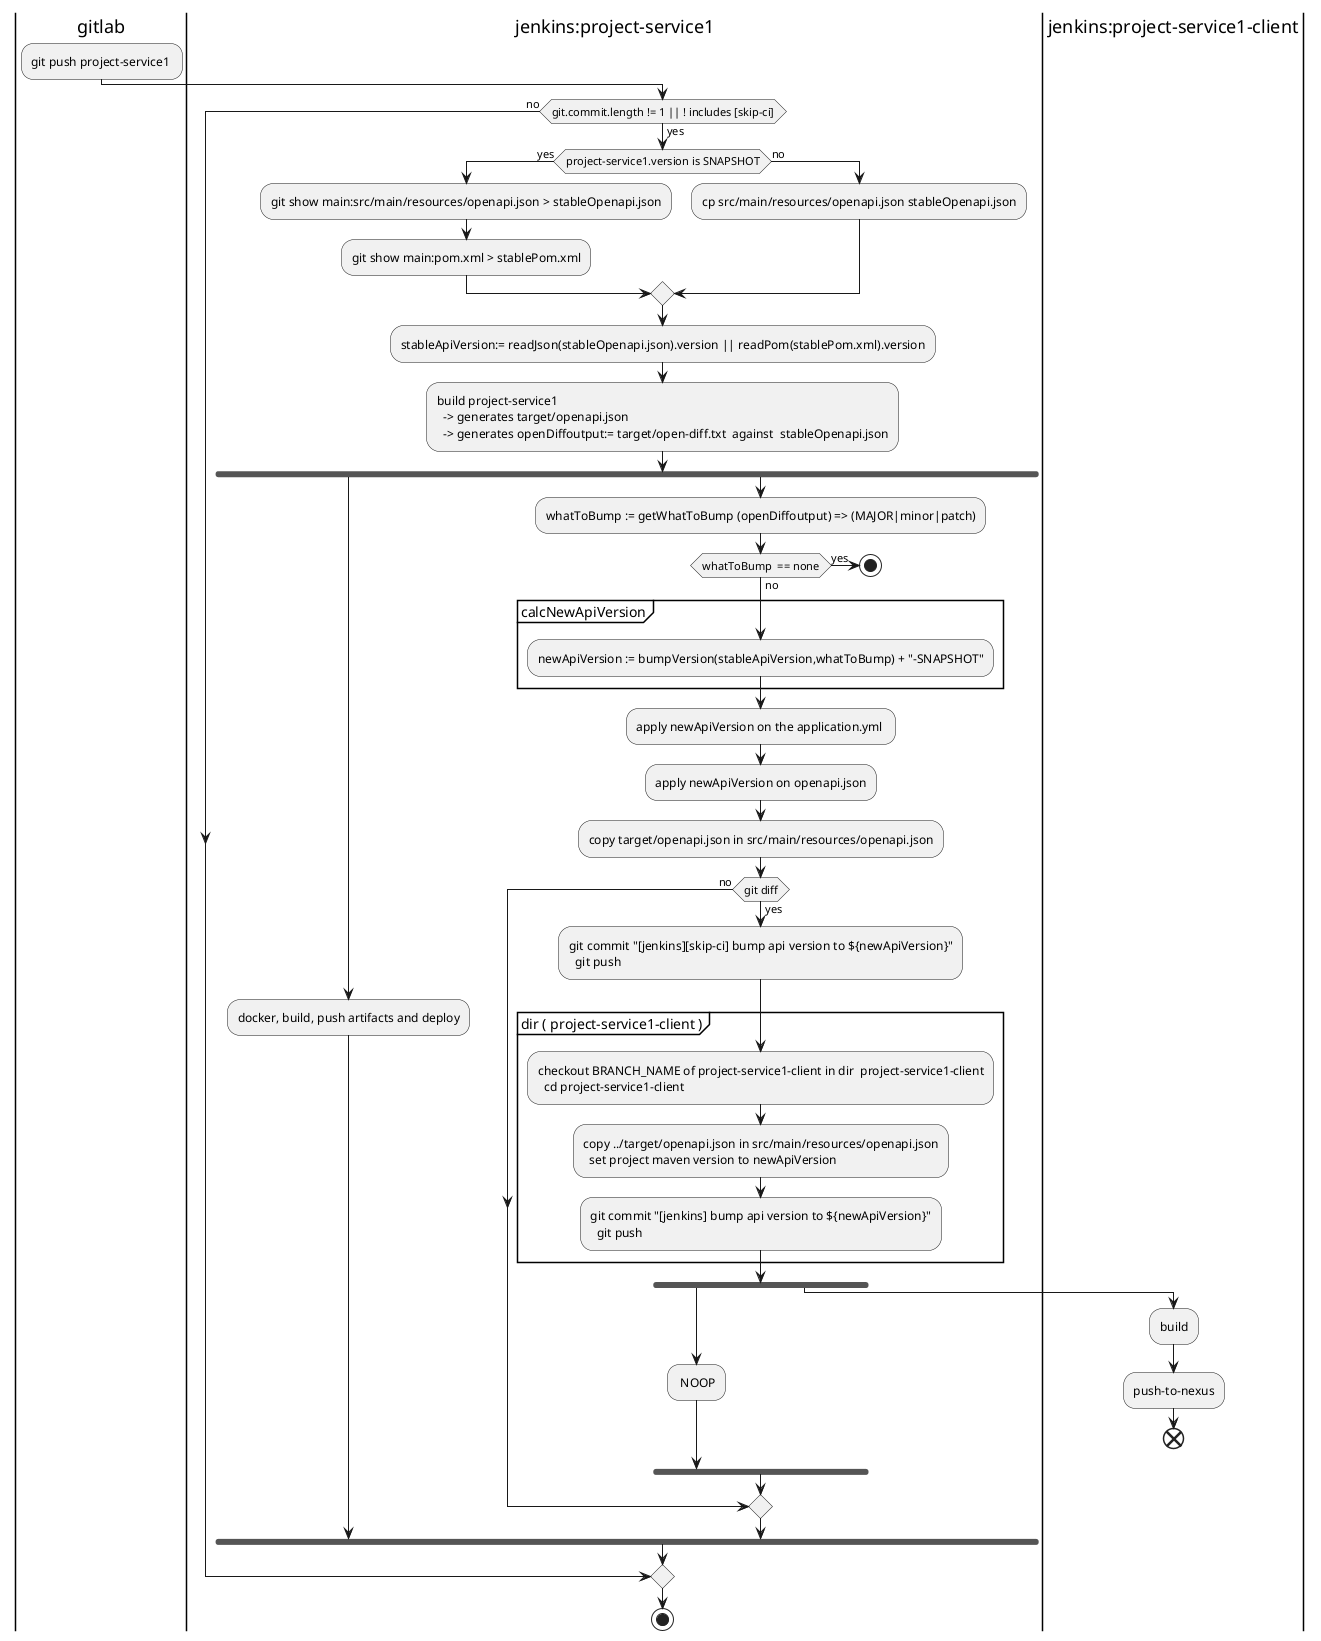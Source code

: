 @startuml "client generation"
|gitlab|
  :git push project-service1 ;
|jenkins:project-service1|
  if(git.commit.length != 1 || ! includes [skip-ci]) then (yes)
    if(project-service1.version is SNAPSHOT) then (yes)
      :git show main:src/main/resources/openapi.json > stableOpenapi.json;
      :git show main:pom.xml > stablePom.xml;
    else (no)
      :cp src/main/resources/openapi.json stableOpenapi.json;
    endif
    :stableApiVersion:= readJson(stableOpenapi.json).version || readPom(stablePom.xml).version;
    :build project-service1
      -> generates target/openapi.json 
      -> generates openDiffoutput:= target/open-diff.txt  against  stableOpenapi.json;
    fork
      :docker, build, push artifacts and deploy;
    fork again
      :whatToBump := getWhatToBump (openDiffoutput) => (MAJOR|minor|patch);
      if(whatToBump  == none) then (yes)
        stop
      else (no)
        partition calcNewApiVersion{
          :newApiVersion := bumpVersion(stableApiVersion,whatToBump) + "-SNAPSHOT";
        }
        :apply newApiVersion on the application.yml ;
        :apply newApiVersion on openapi.json;  
        :copy target/openapi.json in src/main/resources/openapi.json;
        if(git diff) then (yes) 
          :git commit "[jenkins][skip-ci] bump api version to ${newApiVersion}"
            git push ;                    
          partition dir ( project-service1-client ) {
          :checkout BRANCH_NAME of project-service1-client in dir  project-service1-client 
            cd project-service1-client;
          :copy ../target/openapi.json in src/main/resources/openapi.json
            set project maven version to newApiVersion;
          :git commit "[jenkins] bump api version to ${newApiVersion}"
            git push ;                    
          }
          fork
            |jenkins:project-service1|
            : NOOP;
          fork again
            |jenkins:project-service1-client|
              :build;
              :push-to-nexus;
              end
            |jenkins:project-service1|
          end fork
        else (no)
        endif
      endif
    end fork
  else (no)
  endif
  stop
@enduml